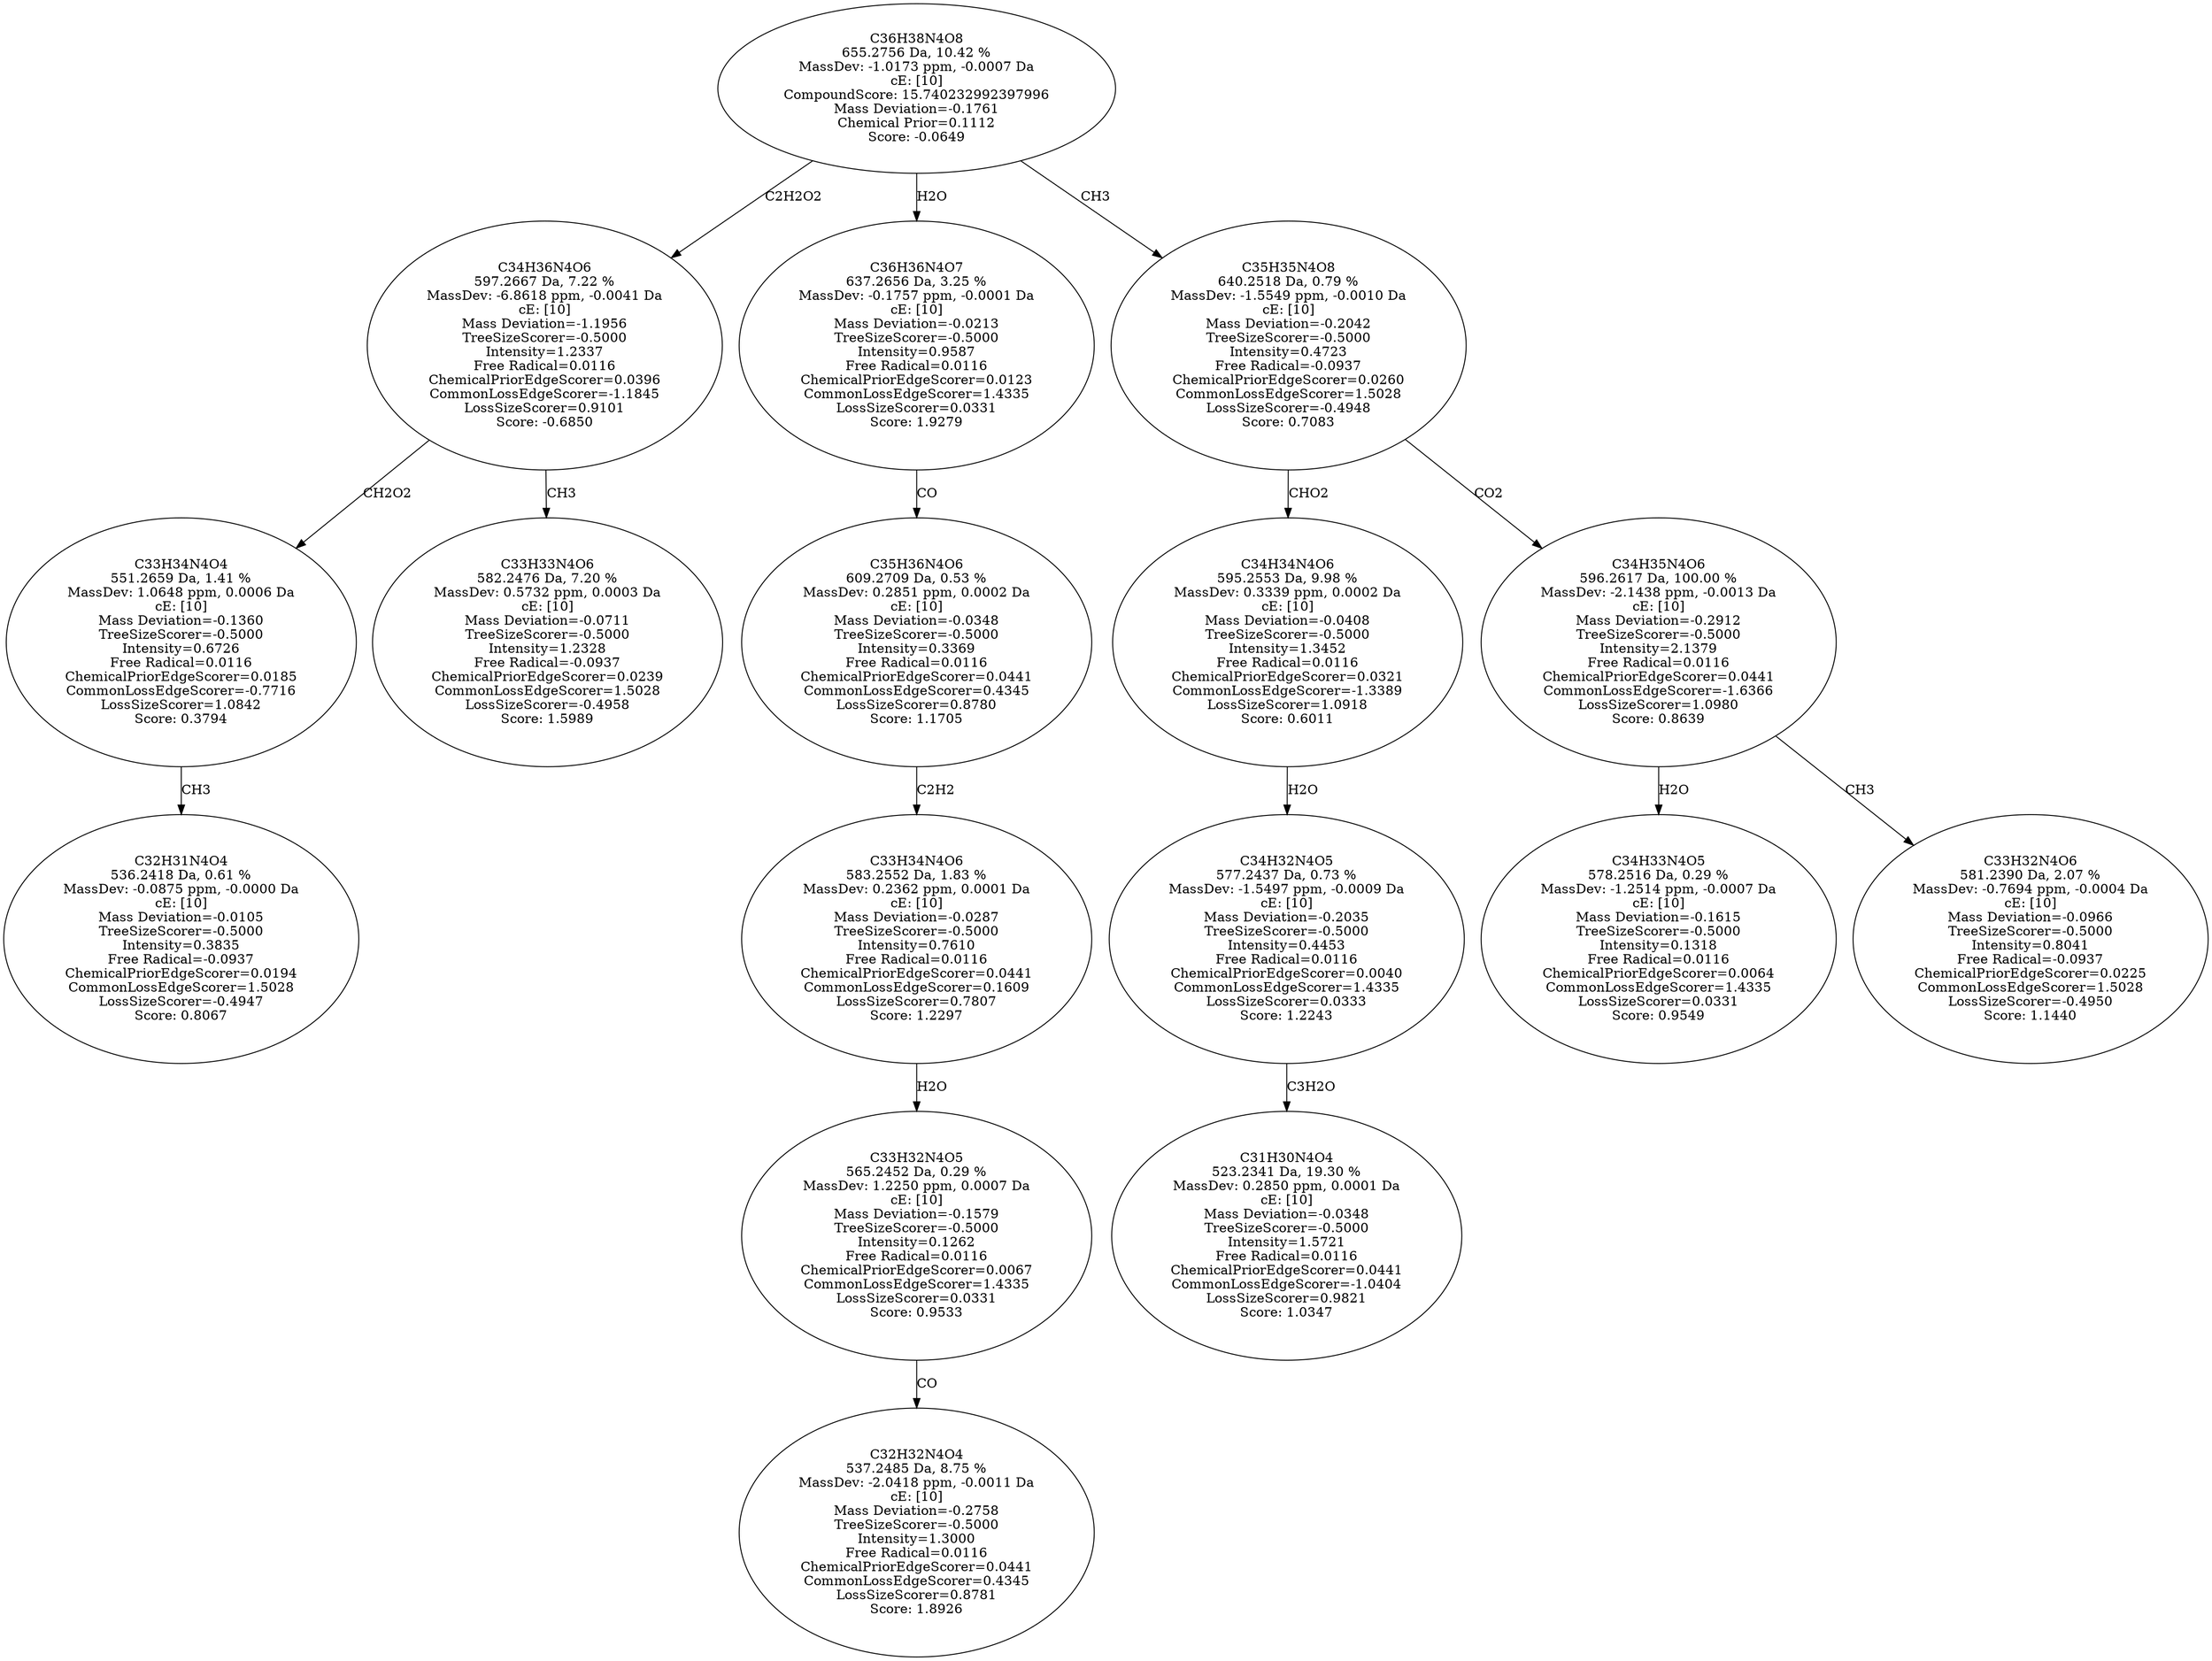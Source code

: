 strict digraph {
v1 [label="C32H31N4O4\n536.2418 Da, 0.61 %\nMassDev: -0.0875 ppm, -0.0000 Da\ncE: [10]\nMass Deviation=-0.0105\nTreeSizeScorer=-0.5000\nIntensity=0.3835\nFree Radical=-0.0937\nChemicalPriorEdgeScorer=0.0194\nCommonLossEdgeScorer=1.5028\nLossSizeScorer=-0.4947\nScore: 0.8067"];
v2 [label="C33H34N4O4\n551.2659 Da, 1.41 %\nMassDev: 1.0648 ppm, 0.0006 Da\ncE: [10]\nMass Deviation=-0.1360\nTreeSizeScorer=-0.5000\nIntensity=0.6726\nFree Radical=0.0116\nChemicalPriorEdgeScorer=0.0185\nCommonLossEdgeScorer=-0.7716\nLossSizeScorer=1.0842\nScore: 0.3794"];
v3 [label="C33H33N4O6\n582.2476 Da, 7.20 %\nMassDev: 0.5732 ppm, 0.0003 Da\ncE: [10]\nMass Deviation=-0.0711\nTreeSizeScorer=-0.5000\nIntensity=1.2328\nFree Radical=-0.0937\nChemicalPriorEdgeScorer=0.0239\nCommonLossEdgeScorer=1.5028\nLossSizeScorer=-0.4958\nScore: 1.5989"];
v4 [label="C34H36N4O6\n597.2667 Da, 7.22 %\nMassDev: -6.8618 ppm, -0.0041 Da\ncE: [10]\nMass Deviation=-1.1956\nTreeSizeScorer=-0.5000\nIntensity=1.2337\nFree Radical=0.0116\nChemicalPriorEdgeScorer=0.0396\nCommonLossEdgeScorer=-1.1845\nLossSizeScorer=0.9101\nScore: -0.6850"];
v5 [label="C32H32N4O4\n537.2485 Da, 8.75 %\nMassDev: -2.0418 ppm, -0.0011 Da\ncE: [10]\nMass Deviation=-0.2758\nTreeSizeScorer=-0.5000\nIntensity=1.3000\nFree Radical=0.0116\nChemicalPriorEdgeScorer=0.0441\nCommonLossEdgeScorer=0.4345\nLossSizeScorer=0.8781\nScore: 1.8926"];
v6 [label="C33H32N4O5\n565.2452 Da, 0.29 %\nMassDev: 1.2250 ppm, 0.0007 Da\ncE: [10]\nMass Deviation=-0.1579\nTreeSizeScorer=-0.5000\nIntensity=0.1262\nFree Radical=0.0116\nChemicalPriorEdgeScorer=0.0067\nCommonLossEdgeScorer=1.4335\nLossSizeScorer=0.0331\nScore: 0.9533"];
v7 [label="C33H34N4O6\n583.2552 Da, 1.83 %\nMassDev: 0.2362 ppm, 0.0001 Da\ncE: [10]\nMass Deviation=-0.0287\nTreeSizeScorer=-0.5000\nIntensity=0.7610\nFree Radical=0.0116\nChemicalPriorEdgeScorer=0.0441\nCommonLossEdgeScorer=0.1609\nLossSizeScorer=0.7807\nScore: 1.2297"];
v8 [label="C35H36N4O6\n609.2709 Da, 0.53 %\nMassDev: 0.2851 ppm, 0.0002 Da\ncE: [10]\nMass Deviation=-0.0348\nTreeSizeScorer=-0.5000\nIntensity=0.3369\nFree Radical=0.0116\nChemicalPriorEdgeScorer=0.0441\nCommonLossEdgeScorer=0.4345\nLossSizeScorer=0.8780\nScore: 1.1705"];
v9 [label="C36H36N4O7\n637.2656 Da, 3.25 %\nMassDev: -0.1757 ppm, -0.0001 Da\ncE: [10]\nMass Deviation=-0.0213\nTreeSizeScorer=-0.5000\nIntensity=0.9587\nFree Radical=0.0116\nChemicalPriorEdgeScorer=0.0123\nCommonLossEdgeScorer=1.4335\nLossSizeScorer=0.0331\nScore: 1.9279"];
v10 [label="C31H30N4O4\n523.2341 Da, 19.30 %\nMassDev: 0.2850 ppm, 0.0001 Da\ncE: [10]\nMass Deviation=-0.0348\nTreeSizeScorer=-0.5000\nIntensity=1.5721\nFree Radical=0.0116\nChemicalPriorEdgeScorer=0.0441\nCommonLossEdgeScorer=-1.0404\nLossSizeScorer=0.9821\nScore: 1.0347"];
v11 [label="C34H32N4O5\n577.2437 Da, 0.73 %\nMassDev: -1.5497 ppm, -0.0009 Da\ncE: [10]\nMass Deviation=-0.2035\nTreeSizeScorer=-0.5000\nIntensity=0.4453\nFree Radical=0.0116\nChemicalPriorEdgeScorer=0.0040\nCommonLossEdgeScorer=1.4335\nLossSizeScorer=0.0333\nScore: 1.2243"];
v12 [label="C34H34N4O6\n595.2553 Da, 9.98 %\nMassDev: 0.3339 ppm, 0.0002 Da\ncE: [10]\nMass Deviation=-0.0408\nTreeSizeScorer=-0.5000\nIntensity=1.3452\nFree Radical=0.0116\nChemicalPriorEdgeScorer=0.0321\nCommonLossEdgeScorer=-1.3389\nLossSizeScorer=1.0918\nScore: 0.6011"];
v13 [label="C34H33N4O5\n578.2516 Da, 0.29 %\nMassDev: -1.2514 ppm, -0.0007 Da\ncE: [10]\nMass Deviation=-0.1615\nTreeSizeScorer=-0.5000\nIntensity=0.1318\nFree Radical=0.0116\nChemicalPriorEdgeScorer=0.0064\nCommonLossEdgeScorer=1.4335\nLossSizeScorer=0.0331\nScore: 0.9549"];
v14 [label="C33H32N4O6\n581.2390 Da, 2.07 %\nMassDev: -0.7694 ppm, -0.0004 Da\ncE: [10]\nMass Deviation=-0.0966\nTreeSizeScorer=-0.5000\nIntensity=0.8041\nFree Radical=-0.0937\nChemicalPriorEdgeScorer=0.0225\nCommonLossEdgeScorer=1.5028\nLossSizeScorer=-0.4950\nScore: 1.1440"];
v15 [label="C34H35N4O6\n596.2617 Da, 100.00 %\nMassDev: -2.1438 ppm, -0.0013 Da\ncE: [10]\nMass Deviation=-0.2912\nTreeSizeScorer=-0.5000\nIntensity=2.1379\nFree Radical=0.0116\nChemicalPriorEdgeScorer=0.0441\nCommonLossEdgeScorer=-1.6366\nLossSizeScorer=1.0980\nScore: 0.8639"];
v16 [label="C35H35N4O8\n640.2518 Da, 0.79 %\nMassDev: -1.5549 ppm, -0.0010 Da\ncE: [10]\nMass Deviation=-0.2042\nTreeSizeScorer=-0.5000\nIntensity=0.4723\nFree Radical=-0.0937\nChemicalPriorEdgeScorer=0.0260\nCommonLossEdgeScorer=1.5028\nLossSizeScorer=-0.4948\nScore: 0.7083"];
v17 [label="C36H38N4O8\n655.2756 Da, 10.42 %\nMassDev: -1.0173 ppm, -0.0007 Da\ncE: [10]\nCompoundScore: 15.740232992397996\nMass Deviation=-0.1761\nChemical Prior=0.1112\nScore: -0.0649"];
v2 -> v1 [label="CH3"];
v4 -> v2 [label="CH2O2"];
v4 -> v3 [label="CH3"];
v17 -> v4 [label="C2H2O2"];
v6 -> v5 [label="CO"];
v7 -> v6 [label="H2O"];
v8 -> v7 [label="C2H2"];
v9 -> v8 [label="CO"];
v17 -> v9 [label="H2O"];
v11 -> v10 [label="C3H2O"];
v12 -> v11 [label="H2O"];
v16 -> v12 [label="CHO2"];
v15 -> v13 [label="H2O"];
v15 -> v14 [label="CH3"];
v16 -> v15 [label="CO2"];
v17 -> v16 [label="CH3"];
}
